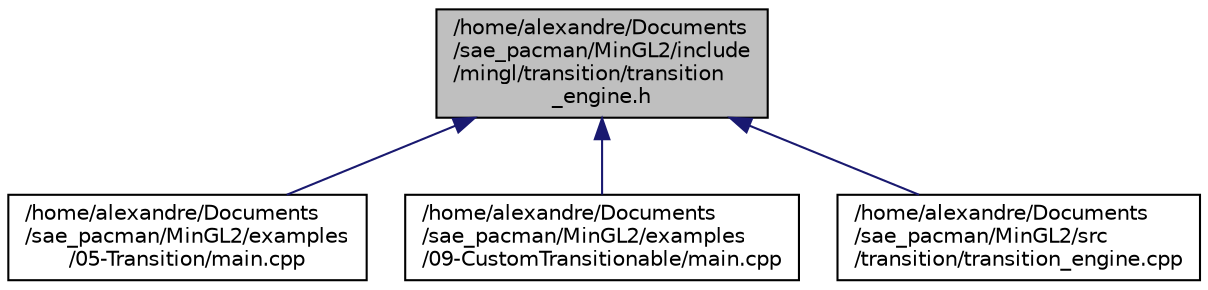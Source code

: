 digraph "/home/alexandre/Documents/sae_pacman/MinGL2/include/mingl/transition/transition_engine.h"
{
 // LATEX_PDF_SIZE
  edge [fontname="Helvetica",fontsize="10",labelfontname="Helvetica",labelfontsize="10"];
  node [fontname="Helvetica",fontsize="10",shape=record];
  Node1 [label="/home/alexandre/Documents\l/sae_pacman/MinGL2/include\l/mingl/transition/transition\l_engine.h",height=0.2,width=0.4,color="black", fillcolor="grey75", style="filled", fontcolor="black",tooltip="Gestionnaire de transition de minGL."];
  Node1 -> Node2 [dir="back",color="midnightblue",fontsize="10",style="solid",fontname="Helvetica"];
  Node2 [label="/home/alexandre/Documents\l/sae_pacman/MinGL2/examples\l/05-Transition/main.cpp",height=0.2,width=0.4,color="black", fillcolor="white", style="filled",URL="$_min_g_l2_2examples_205-_transition_2main_8cpp.html",tooltip=" "];
  Node1 -> Node3 [dir="back",color="midnightblue",fontsize="10",style="solid",fontname="Helvetica"];
  Node3 [label="/home/alexandre/Documents\l/sae_pacman/MinGL2/examples\l/09-CustomTransitionable/main.cpp",height=0.2,width=0.4,color="black", fillcolor="white", style="filled",URL="$_min_g_l2_2examples_209-_custom_transitionable_2main_8cpp.html",tooltip=" "];
  Node1 -> Node4 [dir="back",color="midnightblue",fontsize="10",style="solid",fontname="Helvetica"];
  Node4 [label="/home/alexandre/Documents\l/sae_pacman/MinGL2/src\l/transition/transition_engine.cpp",height=0.2,width=0.4,color="black", fillcolor="white", style="filled",URL="$transition__engine_8cpp.html",tooltip=" "];
}
